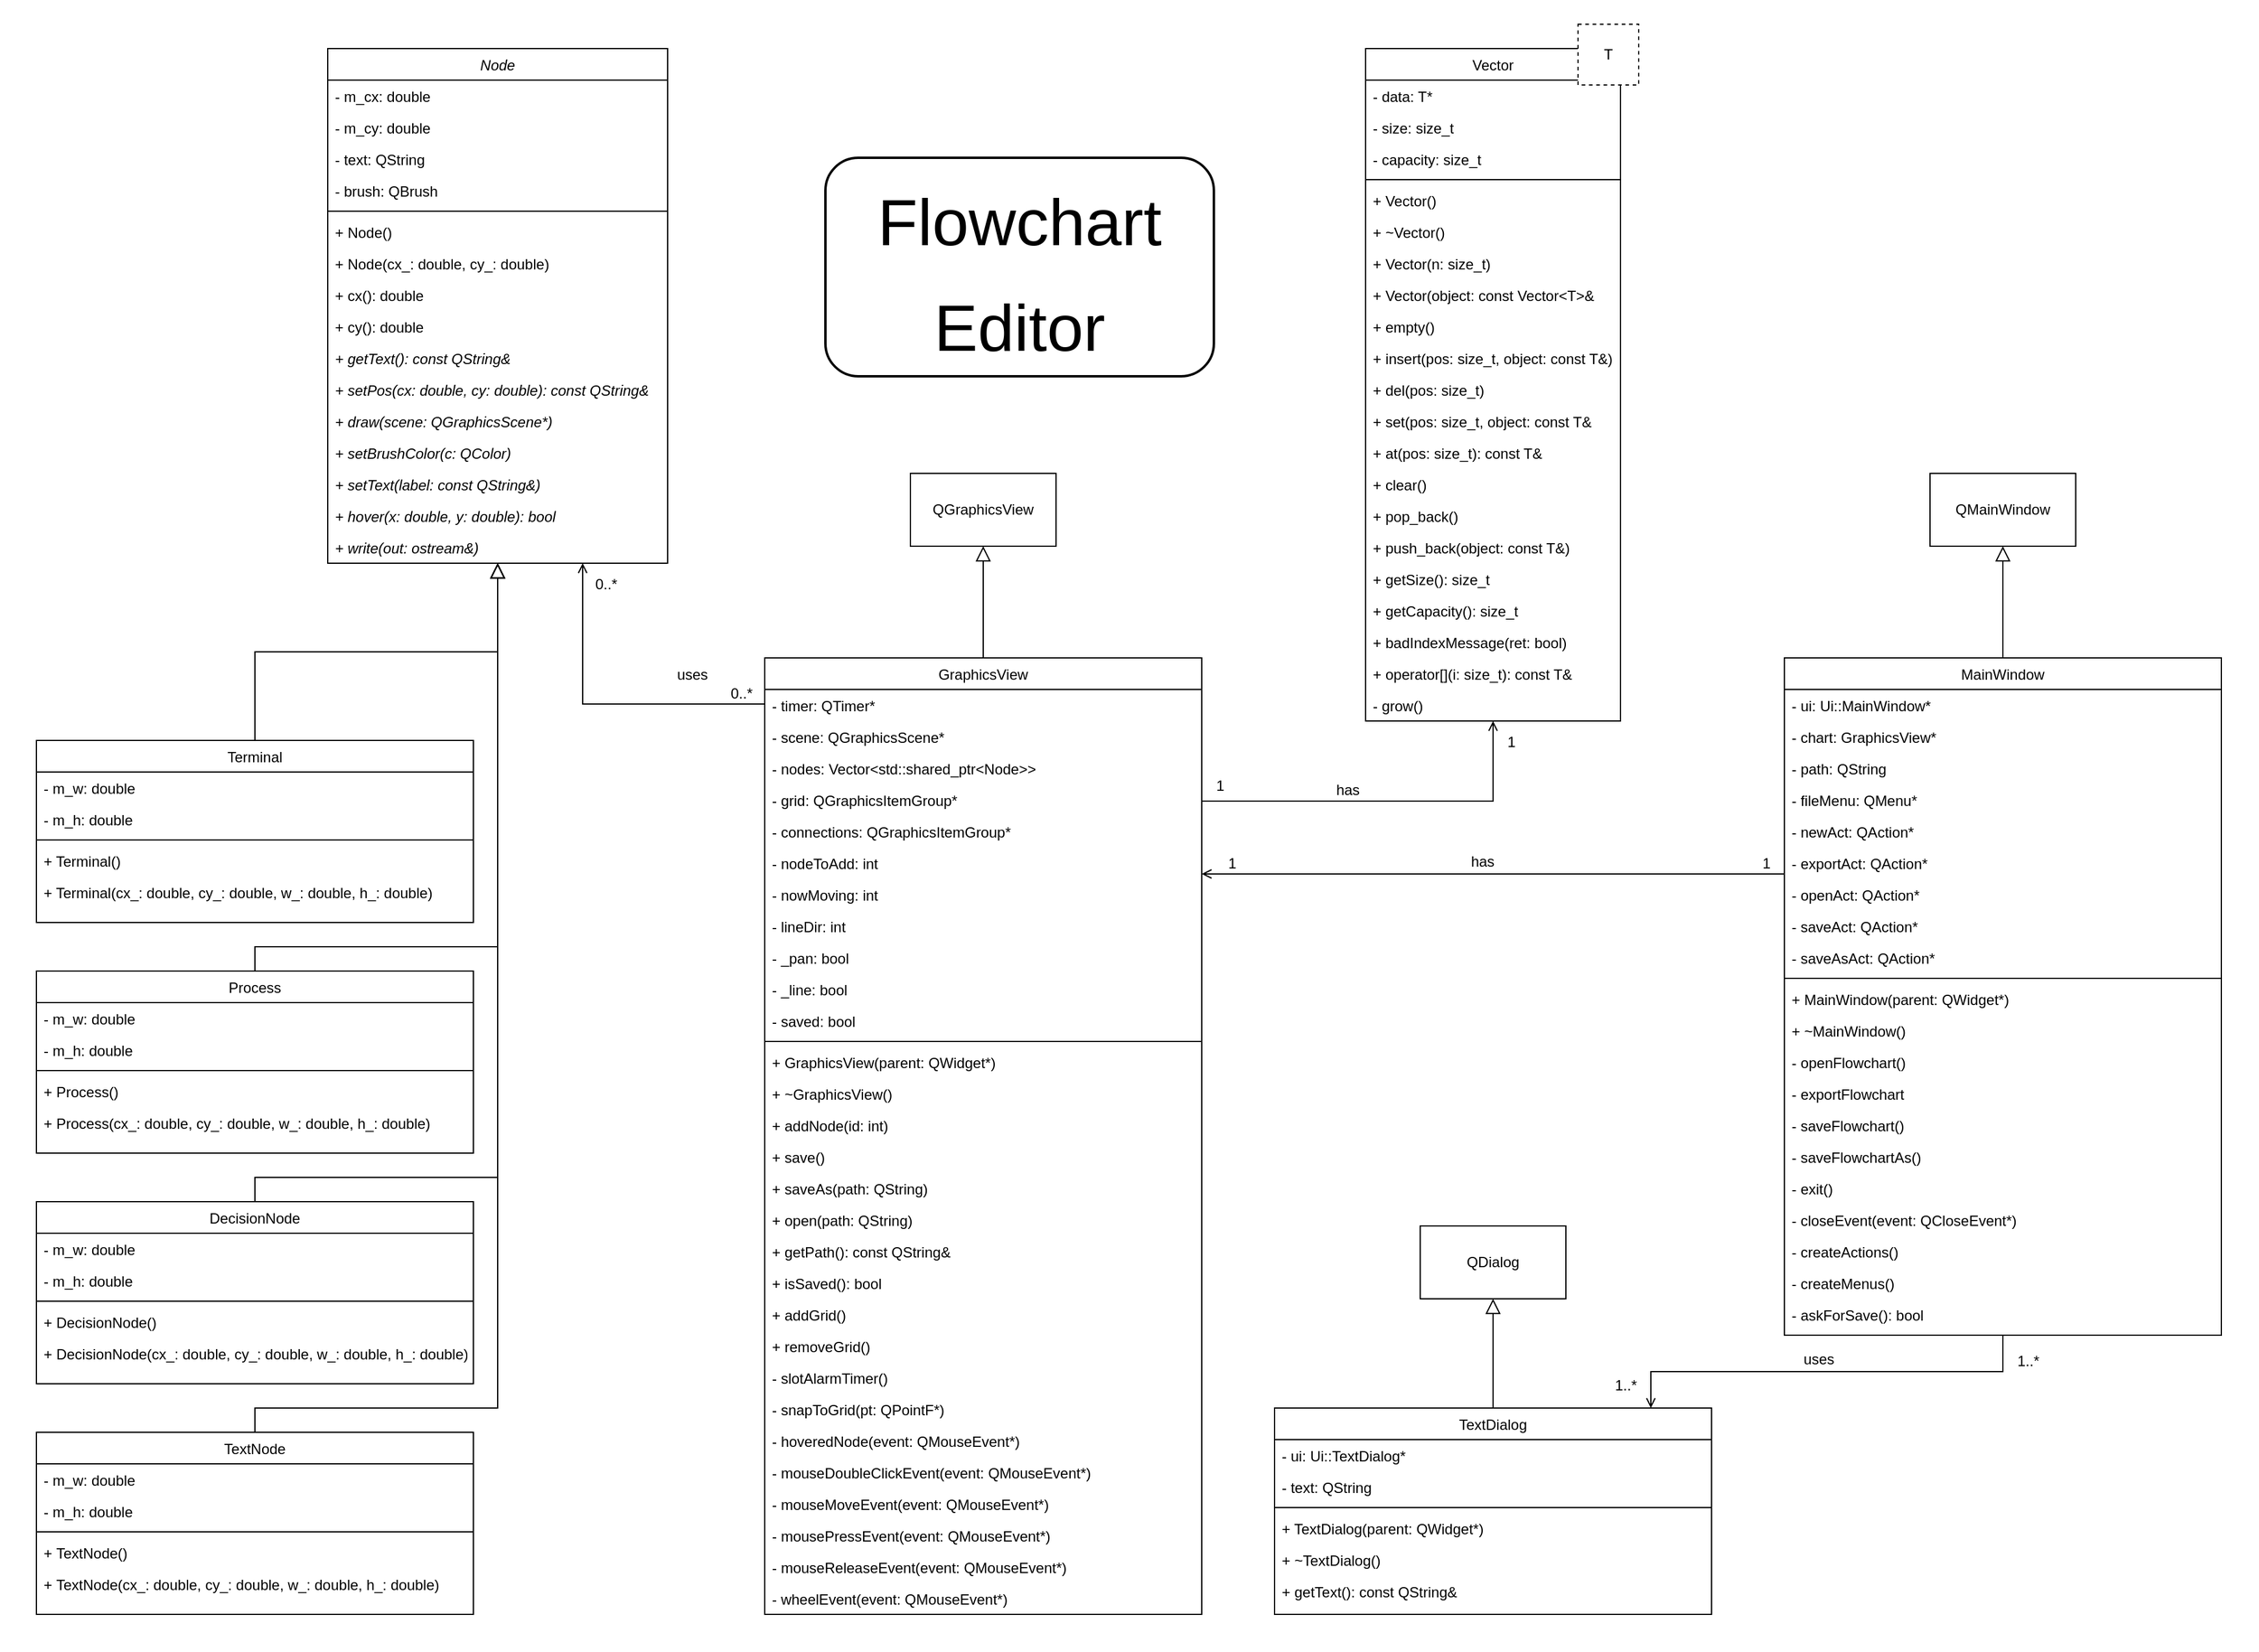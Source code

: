 <mxfile version="13.10.3" type="device"><diagram id="C5RBs43oDa-KdzZeNtuy" name="Page-1"><mxGraphModel dx="3460" dy="1827" grid="1" gridSize="10" guides="1" tooltips="1" connect="1" arrows="1" fold="1" page="1" pageScale="1" pageWidth="1900" pageHeight="1500" math="0" shadow="0"><root><mxCell id="WIyWlLk6GJQsqaUBKTNV-0"/><mxCell id="WIyWlLk6GJQsqaUBKTNV-1" parent="WIyWlLk6GJQsqaUBKTNV-0"/><mxCell id="5Ng2_8BDBRKsoCUJ7Jfn-244" value="" style="rounded=0;whiteSpace=wrap;html=1;strokeColor=none;" vertex="1" parent="WIyWlLk6GJQsqaUBKTNV-1"><mxGeometry x="10" y="30" width="1860" height="1360" as="geometry"/></mxCell><mxCell id="zkfFHV4jXpPFQw0GAbJ--0" value="Node" style="swimlane;fontStyle=2;align=center;verticalAlign=top;childLayout=stackLayout;horizontal=1;startSize=26;horizontalStack=0;resizeParent=1;resizeLast=0;collapsible=1;marginBottom=0;rounded=0;shadow=0;strokeWidth=1;" parent="WIyWlLk6GJQsqaUBKTNV-1" vertex="1"><mxGeometry x="280" y="70" width="280" height="424" as="geometry"><mxRectangle x="230" y="140" width="160" height="26" as="alternateBounds"/></mxGeometry></mxCell><mxCell id="zkfFHV4jXpPFQw0GAbJ--1" value="- m_cx: double" style="text;align=left;verticalAlign=top;spacingLeft=4;spacingRight=4;overflow=hidden;rotatable=0;points=[[0,0.5],[1,0.5]];portConstraint=eastwest;" parent="zkfFHV4jXpPFQw0GAbJ--0" vertex="1"><mxGeometry y="26" width="280" height="26" as="geometry"/></mxCell><mxCell id="zkfFHV4jXpPFQw0GAbJ--2" value="- m_cy: double" style="text;align=left;verticalAlign=top;spacingLeft=4;spacingRight=4;overflow=hidden;rotatable=0;points=[[0,0.5],[1,0.5]];portConstraint=eastwest;rounded=0;shadow=0;html=0;" parent="zkfFHV4jXpPFQw0GAbJ--0" vertex="1"><mxGeometry y="52" width="280" height="26" as="geometry"/></mxCell><mxCell id="zkfFHV4jXpPFQw0GAbJ--3" value="- text: QString" style="text;align=left;verticalAlign=top;spacingLeft=4;spacingRight=4;overflow=hidden;rotatable=0;points=[[0,0.5],[1,0.5]];portConstraint=eastwest;rounded=0;shadow=0;html=0;" parent="zkfFHV4jXpPFQw0GAbJ--0" vertex="1"><mxGeometry y="78" width="280" height="26" as="geometry"/></mxCell><mxCell id="5Ng2_8BDBRKsoCUJ7Jfn-0" value="- brush: QBrush" style="text;align=left;verticalAlign=top;spacingLeft=4;spacingRight=4;overflow=hidden;rotatable=0;points=[[0,0.5],[1,0.5]];portConstraint=eastwest;rounded=0;shadow=0;html=0;" vertex="1" parent="zkfFHV4jXpPFQw0GAbJ--0"><mxGeometry y="104" width="280" height="26" as="geometry"/></mxCell><mxCell id="zkfFHV4jXpPFQw0GAbJ--4" value="" style="line;html=1;strokeWidth=1;align=left;verticalAlign=middle;spacingTop=-1;spacingLeft=3;spacingRight=3;rotatable=0;labelPosition=right;points=[];portConstraint=eastwest;" parent="zkfFHV4jXpPFQw0GAbJ--0" vertex="1"><mxGeometry y="130" width="280" height="8" as="geometry"/></mxCell><mxCell id="zkfFHV4jXpPFQw0GAbJ--5" value="+ Node()" style="text;align=left;verticalAlign=top;spacingLeft=4;spacingRight=4;overflow=hidden;rotatable=0;points=[[0,0.5],[1,0.5]];portConstraint=eastwest;" parent="zkfFHV4jXpPFQw0GAbJ--0" vertex="1"><mxGeometry y="138" width="280" height="26" as="geometry"/></mxCell><mxCell id="5Ng2_8BDBRKsoCUJ7Jfn-1" value="+ Node(cx_: double, cy_: double)" style="text;align=left;verticalAlign=top;spacingLeft=4;spacingRight=4;overflow=hidden;rotatable=0;points=[[0,0.5],[1,0.5]];portConstraint=eastwest;" vertex="1" parent="zkfFHV4jXpPFQw0GAbJ--0"><mxGeometry y="164" width="280" height="26" as="geometry"/></mxCell><mxCell id="5Ng2_8BDBRKsoCUJ7Jfn-2" value="+ cx(): double" style="text;align=left;verticalAlign=top;spacingLeft=4;spacingRight=4;overflow=hidden;rotatable=0;points=[[0,0.5],[1,0.5]];portConstraint=eastwest;" vertex="1" parent="zkfFHV4jXpPFQw0GAbJ--0"><mxGeometry y="190" width="280" height="26" as="geometry"/></mxCell><mxCell id="5Ng2_8BDBRKsoCUJ7Jfn-3" value="+ cy(): double" style="text;align=left;verticalAlign=top;spacingLeft=4;spacingRight=4;overflow=hidden;rotatable=0;points=[[0,0.5],[1,0.5]];portConstraint=eastwest;" vertex="1" parent="zkfFHV4jXpPFQw0GAbJ--0"><mxGeometry y="216" width="280" height="26" as="geometry"/></mxCell><mxCell id="5Ng2_8BDBRKsoCUJ7Jfn-4" value="+ getText(): const QString&amp;" style="text;align=left;verticalAlign=top;spacingLeft=4;spacingRight=4;overflow=hidden;rotatable=0;points=[[0,0.5],[1,0.5]];portConstraint=eastwest;fontStyle=2" vertex="1" parent="zkfFHV4jXpPFQw0GAbJ--0"><mxGeometry y="242" width="280" height="26" as="geometry"/></mxCell><mxCell id="5Ng2_8BDBRKsoCUJ7Jfn-5" value="+ setPos(cx: double, cy: double): const QString&amp;" style="text;align=left;verticalAlign=top;spacingLeft=4;spacingRight=4;overflow=hidden;rotatable=0;points=[[0,0.5],[1,0.5]];portConstraint=eastwest;fontStyle=2" vertex="1" parent="zkfFHV4jXpPFQw0GAbJ--0"><mxGeometry y="268" width="280" height="26" as="geometry"/></mxCell><mxCell id="5Ng2_8BDBRKsoCUJ7Jfn-6" value="+ draw(scene: QGraphicsScene*)" style="text;align=left;verticalAlign=top;spacingLeft=4;spacingRight=4;overflow=hidden;rotatable=0;points=[[0,0.5],[1,0.5]];portConstraint=eastwest;fontStyle=2" vertex="1" parent="zkfFHV4jXpPFQw0GAbJ--0"><mxGeometry y="294" width="280" height="26" as="geometry"/></mxCell><mxCell id="5Ng2_8BDBRKsoCUJ7Jfn-7" value="+ setBrushColor(c: QColor)" style="text;align=left;verticalAlign=top;spacingLeft=4;spacingRight=4;overflow=hidden;rotatable=0;points=[[0,0.5],[1,0.5]];portConstraint=eastwest;fontStyle=2" vertex="1" parent="zkfFHV4jXpPFQw0GAbJ--0"><mxGeometry y="320" width="280" height="26" as="geometry"/></mxCell><mxCell id="5Ng2_8BDBRKsoCUJ7Jfn-8" value="+ setText(label: const QString&amp;)" style="text;align=left;verticalAlign=top;spacingLeft=4;spacingRight=4;overflow=hidden;rotatable=0;points=[[0,0.5],[1,0.5]];portConstraint=eastwest;fontStyle=2" vertex="1" parent="zkfFHV4jXpPFQw0GAbJ--0"><mxGeometry y="346" width="280" height="26" as="geometry"/></mxCell><mxCell id="5Ng2_8BDBRKsoCUJ7Jfn-9" value="+ hover(x: double, y: double): bool" style="text;align=left;verticalAlign=top;spacingLeft=4;spacingRight=4;overflow=hidden;rotatable=0;points=[[0,0.5],[1,0.5]];portConstraint=eastwest;fontStyle=2" vertex="1" parent="zkfFHV4jXpPFQw0GAbJ--0"><mxGeometry y="372" width="280" height="26" as="geometry"/></mxCell><mxCell id="5Ng2_8BDBRKsoCUJ7Jfn-10" value="+ write(out: ostream&amp;)" style="text;align=left;verticalAlign=top;spacingLeft=4;spacingRight=4;overflow=hidden;rotatable=0;points=[[0,0.5],[1,0.5]];portConstraint=eastwest;fontStyle=2" vertex="1" parent="zkfFHV4jXpPFQw0GAbJ--0"><mxGeometry y="398" width="280" height="26" as="geometry"/></mxCell><mxCell id="zkfFHV4jXpPFQw0GAbJ--12" value="" style="endArrow=block;endSize=10;endFill=0;shadow=0;strokeWidth=1;rounded=0;edgeStyle=elbowEdgeStyle;elbow=vertical;exitX=0.5;exitY=0;exitDx=0;exitDy=0;" parent="WIyWlLk6GJQsqaUBKTNV-1" source="5Ng2_8BDBRKsoCUJ7Jfn-11" target="zkfFHV4jXpPFQw0GAbJ--0" edge="1"><mxGeometry width="160" relative="1" as="geometry"><mxPoint x="150" y="570" as="sourcePoint"/><mxPoint x="420" y="550" as="targetPoint"/></mxGeometry></mxCell><mxCell id="5Ng2_8BDBRKsoCUJ7Jfn-11" value="Terminal" style="swimlane;fontStyle=0;align=center;verticalAlign=top;childLayout=stackLayout;horizontal=1;startSize=26;horizontalStack=0;resizeParent=1;resizeLast=0;collapsible=1;marginBottom=0;rounded=0;shadow=0;strokeWidth=1;" vertex="1" parent="WIyWlLk6GJQsqaUBKTNV-1"><mxGeometry x="40" y="640" width="360" height="150" as="geometry"><mxRectangle x="230" y="140" width="160" height="26" as="alternateBounds"/></mxGeometry></mxCell><mxCell id="5Ng2_8BDBRKsoCUJ7Jfn-12" value="- m_w: double" style="text;align=left;verticalAlign=top;spacingLeft=4;spacingRight=4;overflow=hidden;rotatable=0;points=[[0,0.5],[1,0.5]];portConstraint=eastwest;" vertex="1" parent="5Ng2_8BDBRKsoCUJ7Jfn-11"><mxGeometry y="26" width="360" height="26" as="geometry"/></mxCell><mxCell id="5Ng2_8BDBRKsoCUJ7Jfn-13" value="- m_h: double" style="text;align=left;verticalAlign=top;spacingLeft=4;spacingRight=4;overflow=hidden;rotatable=0;points=[[0,0.5],[1,0.5]];portConstraint=eastwest;rounded=0;shadow=0;html=0;" vertex="1" parent="5Ng2_8BDBRKsoCUJ7Jfn-11"><mxGeometry y="52" width="360" height="26" as="geometry"/></mxCell><mxCell id="5Ng2_8BDBRKsoCUJ7Jfn-16" value="" style="line;html=1;strokeWidth=1;align=left;verticalAlign=middle;spacingTop=-1;spacingLeft=3;spacingRight=3;rotatable=0;labelPosition=right;points=[];portConstraint=eastwest;" vertex="1" parent="5Ng2_8BDBRKsoCUJ7Jfn-11"><mxGeometry y="78" width="360" height="8" as="geometry"/></mxCell><mxCell id="5Ng2_8BDBRKsoCUJ7Jfn-17" value="+ Terminal()" style="text;align=left;verticalAlign=top;spacingLeft=4;spacingRight=4;overflow=hidden;rotatable=0;points=[[0,0.5],[1,0.5]];portConstraint=eastwest;" vertex="1" parent="5Ng2_8BDBRKsoCUJ7Jfn-11"><mxGeometry y="86" width="360" height="26" as="geometry"/></mxCell><mxCell id="5Ng2_8BDBRKsoCUJ7Jfn-18" value="+ Terminal(cx_: double, cy_: double, w_: double, h_: double)" style="text;align=left;verticalAlign=top;spacingLeft=4;spacingRight=4;overflow=hidden;rotatable=0;points=[[0,0.5],[1,0.5]];portConstraint=eastwest;" vertex="1" parent="5Ng2_8BDBRKsoCUJ7Jfn-11"><mxGeometry y="112" width="360" height="26" as="geometry"/></mxCell><mxCell id="5Ng2_8BDBRKsoCUJ7Jfn-28" value="Process" style="swimlane;fontStyle=0;align=center;verticalAlign=top;childLayout=stackLayout;horizontal=1;startSize=26;horizontalStack=0;resizeParent=1;resizeLast=0;collapsible=1;marginBottom=0;rounded=0;shadow=0;strokeWidth=1;" vertex="1" parent="WIyWlLk6GJQsqaUBKTNV-1"><mxGeometry x="40" y="830" width="360" height="150" as="geometry"><mxRectangle x="230" y="140" width="160" height="26" as="alternateBounds"/></mxGeometry></mxCell><mxCell id="5Ng2_8BDBRKsoCUJ7Jfn-29" value="- m_w: double" style="text;align=left;verticalAlign=top;spacingLeft=4;spacingRight=4;overflow=hidden;rotatable=0;points=[[0,0.5],[1,0.5]];portConstraint=eastwest;" vertex="1" parent="5Ng2_8BDBRKsoCUJ7Jfn-28"><mxGeometry y="26" width="360" height="26" as="geometry"/></mxCell><mxCell id="5Ng2_8BDBRKsoCUJ7Jfn-30" value="- m_h: double" style="text;align=left;verticalAlign=top;spacingLeft=4;spacingRight=4;overflow=hidden;rotatable=0;points=[[0,0.5],[1,0.5]];portConstraint=eastwest;rounded=0;shadow=0;html=0;" vertex="1" parent="5Ng2_8BDBRKsoCUJ7Jfn-28"><mxGeometry y="52" width="360" height="26" as="geometry"/></mxCell><mxCell id="5Ng2_8BDBRKsoCUJ7Jfn-31" value="" style="line;html=1;strokeWidth=1;align=left;verticalAlign=middle;spacingTop=-1;spacingLeft=3;spacingRight=3;rotatable=0;labelPosition=right;points=[];portConstraint=eastwest;" vertex="1" parent="5Ng2_8BDBRKsoCUJ7Jfn-28"><mxGeometry y="78" width="360" height="8" as="geometry"/></mxCell><mxCell id="5Ng2_8BDBRKsoCUJ7Jfn-32" value="+ Process()" style="text;align=left;verticalAlign=top;spacingLeft=4;spacingRight=4;overflow=hidden;rotatable=0;points=[[0,0.5],[1,0.5]];portConstraint=eastwest;" vertex="1" parent="5Ng2_8BDBRKsoCUJ7Jfn-28"><mxGeometry y="86" width="360" height="26" as="geometry"/></mxCell><mxCell id="5Ng2_8BDBRKsoCUJ7Jfn-33" value="+ Process(cx_: double, cy_: double, w_: double, h_: double)" style="text;align=left;verticalAlign=top;spacingLeft=4;spacingRight=4;overflow=hidden;rotatable=0;points=[[0,0.5],[1,0.5]];portConstraint=eastwest;" vertex="1" parent="5Ng2_8BDBRKsoCUJ7Jfn-28"><mxGeometry y="112" width="360" height="26" as="geometry"/></mxCell><mxCell id="5Ng2_8BDBRKsoCUJ7Jfn-35" value="DecisionNode" style="swimlane;fontStyle=0;align=center;verticalAlign=top;childLayout=stackLayout;horizontal=1;startSize=26;horizontalStack=0;resizeParent=1;resizeLast=0;collapsible=1;marginBottom=0;rounded=0;shadow=0;strokeWidth=1;" vertex="1" parent="WIyWlLk6GJQsqaUBKTNV-1"><mxGeometry x="40" y="1020" width="360" height="150" as="geometry"><mxRectangle x="230" y="140" width="160" height="26" as="alternateBounds"/></mxGeometry></mxCell><mxCell id="5Ng2_8BDBRKsoCUJ7Jfn-36" value="- m_w: double" style="text;align=left;verticalAlign=top;spacingLeft=4;spacingRight=4;overflow=hidden;rotatable=0;points=[[0,0.5],[1,0.5]];portConstraint=eastwest;" vertex="1" parent="5Ng2_8BDBRKsoCUJ7Jfn-35"><mxGeometry y="26" width="360" height="26" as="geometry"/></mxCell><mxCell id="5Ng2_8BDBRKsoCUJ7Jfn-37" value="- m_h: double" style="text;align=left;verticalAlign=top;spacingLeft=4;spacingRight=4;overflow=hidden;rotatable=0;points=[[0,0.5],[1,0.5]];portConstraint=eastwest;rounded=0;shadow=0;html=0;" vertex="1" parent="5Ng2_8BDBRKsoCUJ7Jfn-35"><mxGeometry y="52" width="360" height="26" as="geometry"/></mxCell><mxCell id="5Ng2_8BDBRKsoCUJ7Jfn-38" value="" style="line;html=1;strokeWidth=1;align=left;verticalAlign=middle;spacingTop=-1;spacingLeft=3;spacingRight=3;rotatable=0;labelPosition=right;points=[];portConstraint=eastwest;" vertex="1" parent="5Ng2_8BDBRKsoCUJ7Jfn-35"><mxGeometry y="78" width="360" height="8" as="geometry"/></mxCell><mxCell id="5Ng2_8BDBRKsoCUJ7Jfn-39" value="+ DecisionNode()" style="text;align=left;verticalAlign=top;spacingLeft=4;spacingRight=4;overflow=hidden;rotatable=0;points=[[0,0.5],[1,0.5]];portConstraint=eastwest;" vertex="1" parent="5Ng2_8BDBRKsoCUJ7Jfn-35"><mxGeometry y="86" width="360" height="26" as="geometry"/></mxCell><mxCell id="5Ng2_8BDBRKsoCUJ7Jfn-40" value="+ DecisionNode(cx_: double, cy_: double, w_: double, h_: double)" style="text;align=left;verticalAlign=top;spacingLeft=4;spacingRight=4;overflow=hidden;rotatable=0;points=[[0,0.5],[1,0.5]];portConstraint=eastwest;" vertex="1" parent="5Ng2_8BDBRKsoCUJ7Jfn-35"><mxGeometry y="112" width="360" height="26" as="geometry"/></mxCell><mxCell id="5Ng2_8BDBRKsoCUJ7Jfn-41" value="TextNode" style="swimlane;fontStyle=0;align=center;verticalAlign=top;childLayout=stackLayout;horizontal=1;startSize=26;horizontalStack=0;resizeParent=1;resizeLast=0;collapsible=1;marginBottom=0;rounded=0;shadow=0;strokeWidth=1;" vertex="1" parent="WIyWlLk6GJQsqaUBKTNV-1"><mxGeometry x="40" y="1210" width="360" height="150" as="geometry"><mxRectangle x="230" y="140" width="160" height="26" as="alternateBounds"/></mxGeometry></mxCell><mxCell id="5Ng2_8BDBRKsoCUJ7Jfn-42" value="- m_w: double" style="text;align=left;verticalAlign=top;spacingLeft=4;spacingRight=4;overflow=hidden;rotatable=0;points=[[0,0.5],[1,0.5]];portConstraint=eastwest;" vertex="1" parent="5Ng2_8BDBRKsoCUJ7Jfn-41"><mxGeometry y="26" width="360" height="26" as="geometry"/></mxCell><mxCell id="5Ng2_8BDBRKsoCUJ7Jfn-43" value="- m_h: double" style="text;align=left;verticalAlign=top;spacingLeft=4;spacingRight=4;overflow=hidden;rotatable=0;points=[[0,0.5],[1,0.5]];portConstraint=eastwest;rounded=0;shadow=0;html=0;" vertex="1" parent="5Ng2_8BDBRKsoCUJ7Jfn-41"><mxGeometry y="52" width="360" height="26" as="geometry"/></mxCell><mxCell id="5Ng2_8BDBRKsoCUJ7Jfn-44" value="" style="line;html=1;strokeWidth=1;align=left;verticalAlign=middle;spacingTop=-1;spacingLeft=3;spacingRight=3;rotatable=0;labelPosition=right;points=[];portConstraint=eastwest;" vertex="1" parent="5Ng2_8BDBRKsoCUJ7Jfn-41"><mxGeometry y="78" width="360" height="8" as="geometry"/></mxCell><mxCell id="5Ng2_8BDBRKsoCUJ7Jfn-45" value="+ TextNode()" style="text;align=left;verticalAlign=top;spacingLeft=4;spacingRight=4;overflow=hidden;rotatable=0;points=[[0,0.5],[1,0.5]];portConstraint=eastwest;" vertex="1" parent="5Ng2_8BDBRKsoCUJ7Jfn-41"><mxGeometry y="86" width="360" height="26" as="geometry"/></mxCell><mxCell id="5Ng2_8BDBRKsoCUJ7Jfn-46" value="+ TextNode(cx_: double, cy_: double, w_: double, h_: double)" style="text;align=left;verticalAlign=top;spacingLeft=4;spacingRight=4;overflow=hidden;rotatable=0;points=[[0,0.5],[1,0.5]];portConstraint=eastwest;" vertex="1" parent="5Ng2_8BDBRKsoCUJ7Jfn-41"><mxGeometry y="112" width="360" height="26" as="geometry"/></mxCell><mxCell id="5Ng2_8BDBRKsoCUJ7Jfn-48" value="" style="endArrow=block;endSize=10;endFill=0;shadow=0;strokeWidth=1;rounded=0;edgeStyle=elbowEdgeStyle;elbow=vertical;exitX=0.5;exitY=0;exitDx=0;exitDy=0;" edge="1" parent="WIyWlLk6GJQsqaUBKTNV-1" source="5Ng2_8BDBRKsoCUJ7Jfn-41" target="zkfFHV4jXpPFQw0GAbJ--0"><mxGeometry width="160" relative="1" as="geometry"><mxPoint x="1135" y="516" as="sourcePoint"/><mxPoint x="500" y="540" as="targetPoint"/><Array as="points"><mxPoint x="420" y="1190"/><mxPoint x="420" y="1000"/></Array></mxGeometry></mxCell><mxCell id="5Ng2_8BDBRKsoCUJ7Jfn-49" value="" style="endArrow=block;endSize=10;endFill=0;shadow=0;strokeWidth=1;rounded=0;edgeStyle=elbowEdgeStyle;elbow=vertical;exitX=0.5;exitY=0;exitDx=0;exitDy=0;" edge="1" parent="WIyWlLk6GJQsqaUBKTNV-1" source="5Ng2_8BDBRKsoCUJ7Jfn-35" target="zkfFHV4jXpPFQw0GAbJ--0"><mxGeometry width="160" relative="1" as="geometry"><mxPoint x="945" y="576" as="sourcePoint"/><mxPoint x="650" y="494" as="targetPoint"/><Array as="points"><mxPoint x="420" y="1000"/><mxPoint x="680" y="1050"/><mxPoint x="420" y="1190"/><mxPoint x="420" y="1000"/><mxPoint x="310" y="1000"/></Array></mxGeometry></mxCell><mxCell id="5Ng2_8BDBRKsoCUJ7Jfn-50" value="Vector" style="swimlane;fontStyle=0;align=center;verticalAlign=top;childLayout=stackLayout;horizontal=1;startSize=26;horizontalStack=0;resizeParent=1;resizeLast=0;collapsible=1;marginBottom=0;rounded=0;shadow=0;strokeWidth=1;" vertex="1" parent="WIyWlLk6GJQsqaUBKTNV-1"><mxGeometry x="1135" y="70" width="210" height="554" as="geometry"><mxRectangle x="550" y="140" width="160" height="26" as="alternateBounds"/></mxGeometry></mxCell><mxCell id="5Ng2_8BDBRKsoCUJ7Jfn-57" value="- data: T*" style="text;align=left;verticalAlign=top;spacingLeft=4;spacingRight=4;overflow=hidden;rotatable=0;points=[[0,0.5],[1,0.5]];portConstraint=eastwest;" vertex="1" parent="5Ng2_8BDBRKsoCUJ7Jfn-50"><mxGeometry y="26" width="210" height="26" as="geometry"/></mxCell><mxCell id="5Ng2_8BDBRKsoCUJ7Jfn-81" value="- size: size_t" style="text;align=left;verticalAlign=top;spacingLeft=4;spacingRight=4;overflow=hidden;rotatable=0;points=[[0,0.5],[1,0.5]];portConstraint=eastwest;" vertex="1" parent="5Ng2_8BDBRKsoCUJ7Jfn-50"><mxGeometry y="52" width="210" height="26" as="geometry"/></mxCell><mxCell id="5Ng2_8BDBRKsoCUJ7Jfn-82" value="- capacity: size_t" style="text;align=left;verticalAlign=top;spacingLeft=4;spacingRight=4;overflow=hidden;rotatable=0;points=[[0,0.5],[1,0.5]];portConstraint=eastwest;" vertex="1" parent="5Ng2_8BDBRKsoCUJ7Jfn-50"><mxGeometry y="78" width="210" height="26" as="geometry"/></mxCell><mxCell id="5Ng2_8BDBRKsoCUJ7Jfn-56" value="" style="line;html=1;strokeWidth=1;align=left;verticalAlign=middle;spacingTop=-1;spacingLeft=3;spacingRight=3;rotatable=0;labelPosition=right;points=[];portConstraint=eastwest;" vertex="1" parent="5Ng2_8BDBRKsoCUJ7Jfn-50"><mxGeometry y="104" width="210" height="8" as="geometry"/></mxCell><mxCell id="5Ng2_8BDBRKsoCUJ7Jfn-68" value="+ Vector()" style="text;align=left;verticalAlign=top;spacingLeft=4;spacingRight=4;overflow=hidden;rotatable=0;points=[[0,0.5],[1,0.5]];portConstraint=eastwest;" vertex="1" parent="5Ng2_8BDBRKsoCUJ7Jfn-50"><mxGeometry y="112" width="210" height="26" as="geometry"/></mxCell><mxCell id="5Ng2_8BDBRKsoCUJ7Jfn-71" value="+ ~Vector()" style="text;align=left;verticalAlign=top;spacingLeft=4;spacingRight=4;overflow=hidden;rotatable=0;points=[[0,0.5],[1,0.5]];portConstraint=eastwest;rounded=0;shadow=0;html=0;" vertex="1" parent="5Ng2_8BDBRKsoCUJ7Jfn-50"><mxGeometry y="138" width="210" height="26" as="geometry"/></mxCell><mxCell id="5Ng2_8BDBRKsoCUJ7Jfn-69" value="+ Vector(n: size_t)" style="text;align=left;verticalAlign=top;spacingLeft=4;spacingRight=4;overflow=hidden;rotatable=0;points=[[0,0.5],[1,0.5]];portConstraint=eastwest;rounded=0;shadow=0;html=0;" vertex="1" parent="5Ng2_8BDBRKsoCUJ7Jfn-50"><mxGeometry y="164" width="210" height="26" as="geometry"/></mxCell><mxCell id="5Ng2_8BDBRKsoCUJ7Jfn-70" value="+ Vector(object: const Vector&lt;T&gt;&amp;" style="text;align=left;verticalAlign=top;spacingLeft=4;spacingRight=4;overflow=hidden;rotatable=0;points=[[0,0.5],[1,0.5]];portConstraint=eastwest;rounded=0;shadow=0;html=0;" vertex="1" parent="5Ng2_8BDBRKsoCUJ7Jfn-50"><mxGeometry y="190" width="210" height="26" as="geometry"/></mxCell><mxCell id="5Ng2_8BDBRKsoCUJ7Jfn-79" value="+ empty()" style="text;align=left;verticalAlign=top;spacingLeft=4;spacingRight=4;overflow=hidden;rotatable=0;points=[[0,0.5],[1,0.5]];portConstraint=eastwest;rounded=0;shadow=0;html=0;" vertex="1" parent="5Ng2_8BDBRKsoCUJ7Jfn-50"><mxGeometry y="216" width="210" height="26" as="geometry"/></mxCell><mxCell id="5Ng2_8BDBRKsoCUJ7Jfn-78" value="+ insert(pos: size_t, object: const T&amp;)" style="text;align=left;verticalAlign=top;spacingLeft=4;spacingRight=4;overflow=hidden;rotatable=0;points=[[0,0.5],[1,0.5]];portConstraint=eastwest;rounded=0;shadow=0;html=0;" vertex="1" parent="5Ng2_8BDBRKsoCUJ7Jfn-50"><mxGeometry y="242" width="210" height="26" as="geometry"/></mxCell><mxCell id="5Ng2_8BDBRKsoCUJ7Jfn-77" value="+ del(pos: size_t)" style="text;align=left;verticalAlign=top;spacingLeft=4;spacingRight=4;overflow=hidden;rotatable=0;points=[[0,0.5],[1,0.5]];portConstraint=eastwest;rounded=0;shadow=0;html=0;" vertex="1" parent="5Ng2_8BDBRKsoCUJ7Jfn-50"><mxGeometry y="268" width="210" height="26" as="geometry"/></mxCell><mxCell id="5Ng2_8BDBRKsoCUJ7Jfn-76" value="+ set(pos: size_t, object: const T&amp;" style="text;align=left;verticalAlign=top;spacingLeft=4;spacingRight=4;overflow=hidden;rotatable=0;points=[[0,0.5],[1,0.5]];portConstraint=eastwest;rounded=0;shadow=0;html=0;" vertex="1" parent="5Ng2_8BDBRKsoCUJ7Jfn-50"><mxGeometry y="294" width="210" height="26" as="geometry"/></mxCell><mxCell id="5Ng2_8BDBRKsoCUJ7Jfn-75" value="+ at(pos: size_t): const T&amp;" style="text;align=left;verticalAlign=top;spacingLeft=4;spacingRight=4;overflow=hidden;rotatable=0;points=[[0,0.5],[1,0.5]];portConstraint=eastwest;rounded=0;shadow=0;html=0;" vertex="1" parent="5Ng2_8BDBRKsoCUJ7Jfn-50"><mxGeometry y="320" width="210" height="26" as="geometry"/></mxCell><mxCell id="5Ng2_8BDBRKsoCUJ7Jfn-74" value="+ clear()" style="text;align=left;verticalAlign=top;spacingLeft=4;spacingRight=4;overflow=hidden;rotatable=0;points=[[0,0.5],[1,0.5]];portConstraint=eastwest;rounded=0;shadow=0;html=0;" vertex="1" parent="5Ng2_8BDBRKsoCUJ7Jfn-50"><mxGeometry y="346" width="210" height="26" as="geometry"/></mxCell><mxCell id="5Ng2_8BDBRKsoCUJ7Jfn-73" value="+ pop_back()" style="text;align=left;verticalAlign=top;spacingLeft=4;spacingRight=4;overflow=hidden;rotatable=0;points=[[0,0.5],[1,0.5]];portConstraint=eastwest;rounded=0;shadow=0;html=0;" vertex="1" parent="5Ng2_8BDBRKsoCUJ7Jfn-50"><mxGeometry y="372" width="210" height="26" as="geometry"/></mxCell><mxCell id="5Ng2_8BDBRKsoCUJ7Jfn-72" value="+ push_back(object: const T&amp;)" style="text;align=left;verticalAlign=top;spacingLeft=4;spacingRight=4;overflow=hidden;rotatable=0;points=[[0,0.5],[1,0.5]];portConstraint=eastwest;rounded=0;shadow=0;html=0;" vertex="1" parent="5Ng2_8BDBRKsoCUJ7Jfn-50"><mxGeometry y="398" width="210" height="26" as="geometry"/></mxCell><mxCell id="5Ng2_8BDBRKsoCUJ7Jfn-80" value="+ getSize(): size_t" style="text;align=left;verticalAlign=top;spacingLeft=4;spacingRight=4;overflow=hidden;rotatable=0;points=[[0,0.5],[1,0.5]];portConstraint=eastwest;rounded=0;shadow=0;html=0;" vertex="1" parent="5Ng2_8BDBRKsoCUJ7Jfn-50"><mxGeometry y="424" width="210" height="26" as="geometry"/></mxCell><mxCell id="5Ng2_8BDBRKsoCUJ7Jfn-83" value="+ getCapacity(): size_t" style="text;align=left;verticalAlign=top;spacingLeft=4;spacingRight=4;overflow=hidden;rotatable=0;points=[[0,0.5],[1,0.5]];portConstraint=eastwest;rounded=0;shadow=0;html=0;" vertex="1" parent="5Ng2_8BDBRKsoCUJ7Jfn-50"><mxGeometry y="450" width="210" height="26" as="geometry"/></mxCell><mxCell id="5Ng2_8BDBRKsoCUJ7Jfn-84" value="+ badIndexMessage(ret: bool)" style="text;align=left;verticalAlign=top;spacingLeft=4;spacingRight=4;overflow=hidden;rotatable=0;points=[[0,0.5],[1,0.5]];portConstraint=eastwest;rounded=0;shadow=0;html=0;" vertex="1" parent="5Ng2_8BDBRKsoCUJ7Jfn-50"><mxGeometry y="476" width="210" height="26" as="geometry"/></mxCell><mxCell id="5Ng2_8BDBRKsoCUJ7Jfn-85" value="+ operator[](i: size_t): const T&amp;" style="text;align=left;verticalAlign=top;spacingLeft=4;spacingRight=4;overflow=hidden;rotatable=0;points=[[0,0.5],[1,0.5]];portConstraint=eastwest;rounded=0;shadow=0;html=0;" vertex="1" parent="5Ng2_8BDBRKsoCUJ7Jfn-50"><mxGeometry y="502" width="210" height="26" as="geometry"/></mxCell><mxCell id="5Ng2_8BDBRKsoCUJ7Jfn-107" value="- grow()" style="text;align=left;verticalAlign=top;spacingLeft=4;spacingRight=4;overflow=hidden;rotatable=0;points=[[0,0.5],[1,0.5]];portConstraint=eastwest;rounded=0;shadow=0;html=0;" vertex="1" parent="5Ng2_8BDBRKsoCUJ7Jfn-50"><mxGeometry y="528" width="210" height="26" as="geometry"/></mxCell><mxCell id="5Ng2_8BDBRKsoCUJ7Jfn-59" value="T" style="rounded=0;whiteSpace=wrap;html=1;dashed=1;" vertex="1" parent="WIyWlLk6GJQsqaUBKTNV-1"><mxGeometry x="1310" y="50" width="50" height="50" as="geometry"/></mxCell><mxCell id="5Ng2_8BDBRKsoCUJ7Jfn-111" value="" style="endArrow=block;endSize=10;endFill=0;shadow=0;strokeWidth=1;rounded=0;edgeStyle=elbowEdgeStyle;elbow=vertical;exitX=0.5;exitY=0;exitDx=0;exitDy=0;" edge="1" parent="WIyWlLk6GJQsqaUBKTNV-1" source="5Ng2_8BDBRKsoCUJ7Jfn-28" target="zkfFHV4jXpPFQw0GAbJ--0"><mxGeometry width="160" relative="1" as="geometry"><mxPoint x="450" y="866" as="sourcePoint"/><mxPoint x="620" y="400" as="targetPoint"/><Array as="points"><mxPoint x="420" y="810"/><mxPoint x="300" y="810"/><mxPoint x="290" y="810"/><mxPoint x="310" y="800"/></Array></mxGeometry></mxCell><mxCell id="5Ng2_8BDBRKsoCUJ7Jfn-112" value="GraphicsView" style="swimlane;fontStyle=0;align=center;verticalAlign=top;childLayout=stackLayout;horizontal=1;startSize=26;horizontalStack=0;resizeParent=1;resizeLast=0;collapsible=1;marginBottom=0;rounded=0;shadow=0;strokeWidth=1;" vertex="1" parent="WIyWlLk6GJQsqaUBKTNV-1"><mxGeometry x="640" y="572" width="360" height="788" as="geometry"><mxRectangle x="230" y="140" width="160" height="26" as="alternateBounds"/></mxGeometry></mxCell><mxCell id="5Ng2_8BDBRKsoCUJ7Jfn-113" value="- timer: QTimer*" style="text;align=left;verticalAlign=top;spacingLeft=4;spacingRight=4;overflow=hidden;rotatable=0;points=[[0,0.5],[1,0.5]];portConstraint=eastwest;" vertex="1" parent="5Ng2_8BDBRKsoCUJ7Jfn-112"><mxGeometry y="26" width="360" height="26" as="geometry"/></mxCell><mxCell id="5Ng2_8BDBRKsoCUJ7Jfn-114" value="- scene: QGraphicsScene*" style="text;align=left;verticalAlign=top;spacingLeft=4;spacingRight=4;overflow=hidden;rotatable=0;points=[[0,0.5],[1,0.5]];portConstraint=eastwest;rounded=0;shadow=0;html=0;" vertex="1" parent="5Ng2_8BDBRKsoCUJ7Jfn-112"><mxGeometry y="52" width="360" height="26" as="geometry"/></mxCell><mxCell id="5Ng2_8BDBRKsoCUJ7Jfn-134" value="- nodes: Vector&lt;std::shared_ptr&lt;Node&gt;&gt;" style="text;align=left;verticalAlign=top;spacingLeft=4;spacingRight=4;overflow=hidden;rotatable=0;points=[[0,0.5],[1,0.5]];portConstraint=eastwest;rounded=0;shadow=0;html=0;" vertex="1" parent="5Ng2_8BDBRKsoCUJ7Jfn-112"><mxGeometry y="78" width="360" height="26" as="geometry"/></mxCell><mxCell id="5Ng2_8BDBRKsoCUJ7Jfn-135" value="- grid: QGraphicsItemGroup*" style="text;align=left;verticalAlign=top;spacingLeft=4;spacingRight=4;overflow=hidden;rotatable=0;points=[[0,0.5],[1,0.5]];portConstraint=eastwest;rounded=0;shadow=0;html=0;" vertex="1" parent="5Ng2_8BDBRKsoCUJ7Jfn-112"><mxGeometry y="104" width="360" height="26" as="geometry"/></mxCell><mxCell id="5Ng2_8BDBRKsoCUJ7Jfn-136" value="- connections: QGraphicsItemGroup*" style="text;align=left;verticalAlign=top;spacingLeft=4;spacingRight=4;overflow=hidden;rotatable=0;points=[[0,0.5],[1,0.5]];portConstraint=eastwest;rounded=0;shadow=0;html=0;" vertex="1" parent="5Ng2_8BDBRKsoCUJ7Jfn-112"><mxGeometry y="130" width="360" height="26" as="geometry"/></mxCell><mxCell id="5Ng2_8BDBRKsoCUJ7Jfn-137" value="- nodeToAdd: int" style="text;align=left;verticalAlign=top;spacingLeft=4;spacingRight=4;overflow=hidden;rotatable=0;points=[[0,0.5],[1,0.5]];portConstraint=eastwest;rounded=0;shadow=0;html=0;" vertex="1" parent="5Ng2_8BDBRKsoCUJ7Jfn-112"><mxGeometry y="156" width="360" height="26" as="geometry"/></mxCell><mxCell id="5Ng2_8BDBRKsoCUJ7Jfn-138" value="- nowMoving: int" style="text;align=left;verticalAlign=top;spacingLeft=4;spacingRight=4;overflow=hidden;rotatable=0;points=[[0,0.5],[1,0.5]];portConstraint=eastwest;rounded=0;shadow=0;html=0;" vertex="1" parent="5Ng2_8BDBRKsoCUJ7Jfn-112"><mxGeometry y="182" width="360" height="26" as="geometry"/></mxCell><mxCell id="5Ng2_8BDBRKsoCUJ7Jfn-139" value="- lineDir: int" style="text;align=left;verticalAlign=top;spacingLeft=4;spacingRight=4;overflow=hidden;rotatable=0;points=[[0,0.5],[1,0.5]];portConstraint=eastwest;rounded=0;shadow=0;html=0;" vertex="1" parent="5Ng2_8BDBRKsoCUJ7Jfn-112"><mxGeometry y="208" width="360" height="26" as="geometry"/></mxCell><mxCell id="5Ng2_8BDBRKsoCUJ7Jfn-140" value="- _pan: bool" style="text;align=left;verticalAlign=top;spacingLeft=4;spacingRight=4;overflow=hidden;rotatable=0;points=[[0,0.5],[1,0.5]];portConstraint=eastwest;rounded=0;shadow=0;html=0;" vertex="1" parent="5Ng2_8BDBRKsoCUJ7Jfn-112"><mxGeometry y="234" width="360" height="26" as="geometry"/></mxCell><mxCell id="5Ng2_8BDBRKsoCUJ7Jfn-141" value="- _line: bool" style="text;align=left;verticalAlign=top;spacingLeft=4;spacingRight=4;overflow=hidden;rotatable=0;points=[[0,0.5],[1,0.5]];portConstraint=eastwest;rounded=0;shadow=0;html=0;" vertex="1" parent="5Ng2_8BDBRKsoCUJ7Jfn-112"><mxGeometry y="260" width="360" height="26" as="geometry"/></mxCell><mxCell id="5Ng2_8BDBRKsoCUJ7Jfn-155" value="- saved: bool" style="text;align=left;verticalAlign=top;spacingLeft=4;spacingRight=4;overflow=hidden;rotatable=0;points=[[0,0.5],[1,0.5]];portConstraint=eastwest;rounded=0;shadow=0;html=0;" vertex="1" parent="5Ng2_8BDBRKsoCUJ7Jfn-112"><mxGeometry y="286" width="360" height="26" as="geometry"/></mxCell><mxCell id="5Ng2_8BDBRKsoCUJ7Jfn-115" value="" style="line;html=1;strokeWidth=1;align=left;verticalAlign=middle;spacingTop=-1;spacingLeft=3;spacingRight=3;rotatable=0;labelPosition=right;points=[];portConstraint=eastwest;" vertex="1" parent="5Ng2_8BDBRKsoCUJ7Jfn-112"><mxGeometry y="312" width="360" height="8" as="geometry"/></mxCell><mxCell id="5Ng2_8BDBRKsoCUJ7Jfn-116" value="+ GraphicsView(parent: QWidget*)" style="text;align=left;verticalAlign=top;spacingLeft=4;spacingRight=4;overflow=hidden;rotatable=0;points=[[0,0.5],[1,0.5]];portConstraint=eastwest;" vertex="1" parent="5Ng2_8BDBRKsoCUJ7Jfn-112"><mxGeometry y="320" width="360" height="26" as="geometry"/></mxCell><mxCell id="5Ng2_8BDBRKsoCUJ7Jfn-117" value="+ ~GraphicsView()" style="text;align=left;verticalAlign=top;spacingLeft=4;spacingRight=4;overflow=hidden;rotatable=0;points=[[0,0.5],[1,0.5]];portConstraint=eastwest;" vertex="1" parent="5Ng2_8BDBRKsoCUJ7Jfn-112"><mxGeometry y="346" width="360" height="26" as="geometry"/></mxCell><mxCell id="5Ng2_8BDBRKsoCUJ7Jfn-156" value="+ addNode(id: int)" style="text;align=left;verticalAlign=top;spacingLeft=4;spacingRight=4;overflow=hidden;rotatable=0;points=[[0,0.5],[1,0.5]];portConstraint=eastwest;" vertex="1" parent="5Ng2_8BDBRKsoCUJ7Jfn-112"><mxGeometry y="372" width="360" height="26" as="geometry"/></mxCell><mxCell id="5Ng2_8BDBRKsoCUJ7Jfn-157" value="+ save()" style="text;align=left;verticalAlign=top;spacingLeft=4;spacingRight=4;overflow=hidden;rotatable=0;points=[[0,0.5],[1,0.5]];portConstraint=eastwest;" vertex="1" parent="5Ng2_8BDBRKsoCUJ7Jfn-112"><mxGeometry y="398" width="360" height="26" as="geometry"/></mxCell><mxCell id="5Ng2_8BDBRKsoCUJ7Jfn-162" value="+ saveAs(path: QString)" style="text;align=left;verticalAlign=top;spacingLeft=4;spacingRight=4;overflow=hidden;rotatable=0;points=[[0,0.5],[1,0.5]];portConstraint=eastwest;" vertex="1" parent="5Ng2_8BDBRKsoCUJ7Jfn-112"><mxGeometry y="424" width="360" height="26" as="geometry"/></mxCell><mxCell id="5Ng2_8BDBRKsoCUJ7Jfn-161" value="+ open(path: QString)" style="text;align=left;verticalAlign=top;spacingLeft=4;spacingRight=4;overflow=hidden;rotatable=0;points=[[0,0.5],[1,0.5]];portConstraint=eastwest;" vertex="1" parent="5Ng2_8BDBRKsoCUJ7Jfn-112"><mxGeometry y="450" width="360" height="26" as="geometry"/></mxCell><mxCell id="5Ng2_8BDBRKsoCUJ7Jfn-160" value="+ getPath(): const QString&amp;" style="text;align=left;verticalAlign=top;spacingLeft=4;spacingRight=4;overflow=hidden;rotatable=0;points=[[0,0.5],[1,0.5]];portConstraint=eastwest;" vertex="1" parent="5Ng2_8BDBRKsoCUJ7Jfn-112"><mxGeometry y="476" width="360" height="26" as="geometry"/></mxCell><mxCell id="5Ng2_8BDBRKsoCUJ7Jfn-159" value="+ isSaved(): bool" style="text;align=left;verticalAlign=top;spacingLeft=4;spacingRight=4;overflow=hidden;rotatable=0;points=[[0,0.5],[1,0.5]];portConstraint=eastwest;" vertex="1" parent="5Ng2_8BDBRKsoCUJ7Jfn-112"><mxGeometry y="502" width="360" height="26" as="geometry"/></mxCell><mxCell id="5Ng2_8BDBRKsoCUJ7Jfn-158" value="+ addGrid()" style="text;align=left;verticalAlign=top;spacingLeft=4;spacingRight=4;overflow=hidden;rotatable=0;points=[[0,0.5],[1,0.5]];portConstraint=eastwest;" vertex="1" parent="5Ng2_8BDBRKsoCUJ7Jfn-112"><mxGeometry y="528" width="360" height="26" as="geometry"/></mxCell><mxCell id="5Ng2_8BDBRKsoCUJ7Jfn-163" value="+ removeGrid()" style="text;align=left;verticalAlign=top;spacingLeft=4;spacingRight=4;overflow=hidden;rotatable=0;points=[[0,0.5],[1,0.5]];portConstraint=eastwest;" vertex="1" parent="5Ng2_8BDBRKsoCUJ7Jfn-112"><mxGeometry y="554" width="360" height="26" as="geometry"/></mxCell><mxCell id="5Ng2_8BDBRKsoCUJ7Jfn-164" value="- slotAlarmTimer()" style="text;align=left;verticalAlign=top;spacingLeft=4;spacingRight=4;overflow=hidden;rotatable=0;points=[[0,0.5],[1,0.5]];portConstraint=eastwest;" vertex="1" parent="5Ng2_8BDBRKsoCUJ7Jfn-112"><mxGeometry y="580" width="360" height="26" as="geometry"/></mxCell><mxCell id="5Ng2_8BDBRKsoCUJ7Jfn-165" value="- snapToGrid(pt: QPointF*)" style="text;align=left;verticalAlign=top;spacingLeft=4;spacingRight=4;overflow=hidden;rotatable=0;points=[[0,0.5],[1,0.5]];portConstraint=eastwest;" vertex="1" parent="5Ng2_8BDBRKsoCUJ7Jfn-112"><mxGeometry y="606" width="360" height="26" as="geometry"/></mxCell><mxCell id="5Ng2_8BDBRKsoCUJ7Jfn-166" value="- hoveredNode(event: QMouseEvent*)" style="text;align=left;verticalAlign=top;spacingLeft=4;spacingRight=4;overflow=hidden;rotatable=0;points=[[0,0.5],[1,0.5]];portConstraint=eastwest;" vertex="1" parent="5Ng2_8BDBRKsoCUJ7Jfn-112"><mxGeometry y="632" width="360" height="26" as="geometry"/></mxCell><mxCell id="5Ng2_8BDBRKsoCUJ7Jfn-167" value="- mouseDoubleClickEvent(event: QMouseEvent*)" style="text;align=left;verticalAlign=top;spacingLeft=4;spacingRight=4;overflow=hidden;rotatable=0;points=[[0,0.5],[1,0.5]];portConstraint=eastwest;" vertex="1" parent="5Ng2_8BDBRKsoCUJ7Jfn-112"><mxGeometry y="658" width="360" height="26" as="geometry"/></mxCell><mxCell id="5Ng2_8BDBRKsoCUJ7Jfn-170" value="- mouseMoveEvent(event: QMouseEvent*)" style="text;align=left;verticalAlign=top;spacingLeft=4;spacingRight=4;overflow=hidden;rotatable=0;points=[[0,0.5],[1,0.5]];portConstraint=eastwest;" vertex="1" parent="5Ng2_8BDBRKsoCUJ7Jfn-112"><mxGeometry y="684" width="360" height="26" as="geometry"/></mxCell><mxCell id="5Ng2_8BDBRKsoCUJ7Jfn-171" value="- mousePressEvent(event: QMouseEvent*)" style="text;align=left;verticalAlign=top;spacingLeft=4;spacingRight=4;overflow=hidden;rotatable=0;points=[[0,0.5],[1,0.5]];portConstraint=eastwest;" vertex="1" parent="5Ng2_8BDBRKsoCUJ7Jfn-112"><mxGeometry y="710" width="360" height="26" as="geometry"/></mxCell><mxCell id="5Ng2_8BDBRKsoCUJ7Jfn-172" value="- mouseReleaseEvent(event: QMouseEvent*)" style="text;align=left;verticalAlign=top;spacingLeft=4;spacingRight=4;overflow=hidden;rotatable=0;points=[[0,0.5],[1,0.5]];portConstraint=eastwest;" vertex="1" parent="5Ng2_8BDBRKsoCUJ7Jfn-112"><mxGeometry y="736" width="360" height="26" as="geometry"/></mxCell><mxCell id="5Ng2_8BDBRKsoCUJ7Jfn-173" value="- wheelEvent(event: QMouseEvent*)" style="text;align=left;verticalAlign=top;spacingLeft=4;spacingRight=4;overflow=hidden;rotatable=0;points=[[0,0.5],[1,0.5]];portConstraint=eastwest;" vertex="1" parent="5Ng2_8BDBRKsoCUJ7Jfn-112"><mxGeometry y="762" width="360" height="26" as="geometry"/></mxCell><mxCell id="5Ng2_8BDBRKsoCUJ7Jfn-124" value="QGraphicsView" style="rounded=0;whiteSpace=wrap;html=1;" vertex="1" parent="WIyWlLk6GJQsqaUBKTNV-1"><mxGeometry x="760" y="420" width="120" height="60" as="geometry"/></mxCell><mxCell id="5Ng2_8BDBRKsoCUJ7Jfn-125" value="" style="endArrow=block;endSize=10;endFill=0;shadow=0;strokeWidth=1;rounded=0;edgeStyle=elbowEdgeStyle;elbow=vertical;" edge="1" parent="WIyWlLk6GJQsqaUBKTNV-1" source="5Ng2_8BDBRKsoCUJ7Jfn-112" target="5Ng2_8BDBRKsoCUJ7Jfn-124"><mxGeometry width="160" relative="1" as="geometry"><mxPoint x="1100" y="830" as="sourcePoint"/><mxPoint x="1310" y="684.0" as="targetPoint"/></mxGeometry></mxCell><mxCell id="5Ng2_8BDBRKsoCUJ7Jfn-130" value="" style="endArrow=open;shadow=0;strokeWidth=1;rounded=0;endFill=1;edgeStyle=elbowEdgeStyle;elbow=vertical;" edge="1" parent="WIyWlLk6GJQsqaUBKTNV-1" source="5Ng2_8BDBRKsoCUJ7Jfn-112" target="5Ng2_8BDBRKsoCUJ7Jfn-50"><mxGeometry x="0.5" y="41" relative="1" as="geometry"><mxPoint x="1050" y="440" as="sourcePoint"/><mxPoint x="1390" y="390" as="targetPoint"/><mxPoint x="-40" y="32" as="offset"/><Array as="points"><mxPoint x="1100" y="690"/><mxPoint x="1080" y="670"/><mxPoint x="1070" y="660"/><mxPoint x="1220" y="590"/><mxPoint x="1050" y="400"/></Array></mxGeometry></mxCell><mxCell id="5Ng2_8BDBRKsoCUJ7Jfn-131" value="1" style="resizable=0;align=left;verticalAlign=bottom;labelBackgroundColor=none;fontSize=12;" connectable="0" vertex="1" parent="5Ng2_8BDBRKsoCUJ7Jfn-130"><mxGeometry x="-1" relative="1" as="geometry"><mxPoint x="10" y="-4" as="offset"/></mxGeometry></mxCell><mxCell id="5Ng2_8BDBRKsoCUJ7Jfn-132" value="1" style="resizable=0;align=right;verticalAlign=bottom;labelBackgroundColor=none;fontSize=12;" connectable="0" vertex="1" parent="5Ng2_8BDBRKsoCUJ7Jfn-130"><mxGeometry x="1" relative="1" as="geometry"><mxPoint x="20" y="26" as="offset"/></mxGeometry></mxCell><mxCell id="5Ng2_8BDBRKsoCUJ7Jfn-133" value="has" style="text;html=1;resizable=0;points=[];;align=center;verticalAlign=middle;labelBackgroundColor=none;rounded=0;shadow=0;strokeWidth=1;fontSize=12;" vertex="1" connectable="0" parent="5Ng2_8BDBRKsoCUJ7Jfn-130"><mxGeometry x="0.5" y="49" relative="1" as="geometry"><mxPoint x="-109.66" y="40" as="offset"/></mxGeometry></mxCell><mxCell id="5Ng2_8BDBRKsoCUJ7Jfn-174" value="MainWindow" style="swimlane;fontStyle=0;align=center;verticalAlign=top;childLayout=stackLayout;horizontal=1;startSize=26;horizontalStack=0;resizeParent=1;resizeLast=0;collapsible=1;marginBottom=0;rounded=0;shadow=0;strokeWidth=1;" vertex="1" parent="WIyWlLk6GJQsqaUBKTNV-1"><mxGeometry x="1480" y="572" width="360" height="558" as="geometry"><mxRectangle x="230" y="140" width="160" height="26" as="alternateBounds"/></mxGeometry></mxCell><mxCell id="5Ng2_8BDBRKsoCUJ7Jfn-175" value="- ui: Ui::MainWindow*" style="text;align=left;verticalAlign=top;spacingLeft=4;spacingRight=4;overflow=hidden;rotatable=0;points=[[0,0.5],[1,0.5]];portConstraint=eastwest;" vertex="1" parent="5Ng2_8BDBRKsoCUJ7Jfn-174"><mxGeometry y="26" width="360" height="26" as="geometry"/></mxCell><mxCell id="5Ng2_8BDBRKsoCUJ7Jfn-176" value="- chart: GraphicsView*" style="text;align=left;verticalAlign=top;spacingLeft=4;spacingRight=4;overflow=hidden;rotatable=0;points=[[0,0.5],[1,0.5]];portConstraint=eastwest;rounded=0;shadow=0;html=0;" vertex="1" parent="5Ng2_8BDBRKsoCUJ7Jfn-174"><mxGeometry y="52" width="360" height="26" as="geometry"/></mxCell><mxCell id="5Ng2_8BDBRKsoCUJ7Jfn-177" value="- path: QString" style="text;align=left;verticalAlign=top;spacingLeft=4;spacingRight=4;overflow=hidden;rotatable=0;points=[[0,0.5],[1,0.5]];portConstraint=eastwest;rounded=0;shadow=0;html=0;" vertex="1" parent="5Ng2_8BDBRKsoCUJ7Jfn-174"><mxGeometry y="78" width="360" height="26" as="geometry"/></mxCell><mxCell id="5Ng2_8BDBRKsoCUJ7Jfn-178" value="- fileMenu: QMenu*" style="text;align=left;verticalAlign=top;spacingLeft=4;spacingRight=4;overflow=hidden;rotatable=0;points=[[0,0.5],[1,0.5]];portConstraint=eastwest;rounded=0;shadow=0;html=0;" vertex="1" parent="5Ng2_8BDBRKsoCUJ7Jfn-174"><mxGeometry y="104" width="360" height="26" as="geometry"/></mxCell><mxCell id="5Ng2_8BDBRKsoCUJ7Jfn-179" value="- newAct: QAction*" style="text;align=left;verticalAlign=top;spacingLeft=4;spacingRight=4;overflow=hidden;rotatable=0;points=[[0,0.5],[1,0.5]];portConstraint=eastwest;rounded=0;shadow=0;html=0;" vertex="1" parent="5Ng2_8BDBRKsoCUJ7Jfn-174"><mxGeometry y="130" width="360" height="26" as="geometry"/></mxCell><mxCell id="5Ng2_8BDBRKsoCUJ7Jfn-180" value="- exportAct: QAction*" style="text;align=left;verticalAlign=top;spacingLeft=4;spacingRight=4;overflow=hidden;rotatable=0;points=[[0,0.5],[1,0.5]];portConstraint=eastwest;rounded=0;shadow=0;html=0;" vertex="1" parent="5Ng2_8BDBRKsoCUJ7Jfn-174"><mxGeometry y="156" width="360" height="26" as="geometry"/></mxCell><mxCell id="5Ng2_8BDBRKsoCUJ7Jfn-181" value="- openAct: QAction*" style="text;align=left;verticalAlign=top;spacingLeft=4;spacingRight=4;overflow=hidden;rotatable=0;points=[[0,0.5],[1,0.5]];portConstraint=eastwest;rounded=0;shadow=0;html=0;" vertex="1" parent="5Ng2_8BDBRKsoCUJ7Jfn-174"><mxGeometry y="182" width="360" height="26" as="geometry"/></mxCell><mxCell id="5Ng2_8BDBRKsoCUJ7Jfn-182" value="- saveAct: QAction*" style="text;align=left;verticalAlign=top;spacingLeft=4;spacingRight=4;overflow=hidden;rotatable=0;points=[[0,0.5],[1,0.5]];portConstraint=eastwest;rounded=0;shadow=0;html=0;" vertex="1" parent="5Ng2_8BDBRKsoCUJ7Jfn-174"><mxGeometry y="208" width="360" height="26" as="geometry"/></mxCell><mxCell id="5Ng2_8BDBRKsoCUJ7Jfn-183" value="- saveAsAct: QAction*" style="text;align=left;verticalAlign=top;spacingLeft=4;spacingRight=4;overflow=hidden;rotatable=0;points=[[0,0.5],[1,0.5]];portConstraint=eastwest;rounded=0;shadow=0;html=0;" vertex="1" parent="5Ng2_8BDBRKsoCUJ7Jfn-174"><mxGeometry y="234" width="360" height="26" as="geometry"/></mxCell><mxCell id="5Ng2_8BDBRKsoCUJ7Jfn-186" value="" style="line;html=1;strokeWidth=1;align=left;verticalAlign=middle;spacingTop=-1;spacingLeft=3;spacingRight=3;rotatable=0;labelPosition=right;points=[];portConstraint=eastwest;" vertex="1" parent="5Ng2_8BDBRKsoCUJ7Jfn-174"><mxGeometry y="260" width="360" height="8" as="geometry"/></mxCell><mxCell id="5Ng2_8BDBRKsoCUJ7Jfn-187" value="+ MainWindow(parent: QWidget*)" style="text;align=left;verticalAlign=top;spacingLeft=4;spacingRight=4;overflow=hidden;rotatable=0;points=[[0,0.5],[1,0.5]];portConstraint=eastwest;" vertex="1" parent="5Ng2_8BDBRKsoCUJ7Jfn-174"><mxGeometry y="268" width="360" height="26" as="geometry"/></mxCell><mxCell id="5Ng2_8BDBRKsoCUJ7Jfn-188" value="+ ~MainWindow()" style="text;align=left;verticalAlign=top;spacingLeft=4;spacingRight=4;overflow=hidden;rotatable=0;points=[[0,0.5],[1,0.5]];portConstraint=eastwest;" vertex="1" parent="5Ng2_8BDBRKsoCUJ7Jfn-174"><mxGeometry y="294" width="360" height="26" as="geometry"/></mxCell><mxCell id="5Ng2_8BDBRKsoCUJ7Jfn-189" value="- openFlowchart()" style="text;align=left;verticalAlign=top;spacingLeft=4;spacingRight=4;overflow=hidden;rotatable=0;points=[[0,0.5],[1,0.5]];portConstraint=eastwest;" vertex="1" parent="5Ng2_8BDBRKsoCUJ7Jfn-174"><mxGeometry y="320" width="360" height="26" as="geometry"/></mxCell><mxCell id="5Ng2_8BDBRKsoCUJ7Jfn-190" value="- exportFlowchart" style="text;align=left;verticalAlign=top;spacingLeft=4;spacingRight=4;overflow=hidden;rotatable=0;points=[[0,0.5],[1,0.5]];portConstraint=eastwest;" vertex="1" parent="5Ng2_8BDBRKsoCUJ7Jfn-174"><mxGeometry y="346" width="360" height="26" as="geometry"/></mxCell><mxCell id="5Ng2_8BDBRKsoCUJ7Jfn-191" value="- saveFlowchart()" style="text;align=left;verticalAlign=top;spacingLeft=4;spacingRight=4;overflow=hidden;rotatable=0;points=[[0,0.5],[1,0.5]];portConstraint=eastwest;" vertex="1" parent="5Ng2_8BDBRKsoCUJ7Jfn-174"><mxGeometry y="372" width="360" height="26" as="geometry"/></mxCell><mxCell id="5Ng2_8BDBRKsoCUJ7Jfn-192" value="- saveFlowchartAs()" style="text;align=left;verticalAlign=top;spacingLeft=4;spacingRight=4;overflow=hidden;rotatable=0;points=[[0,0.5],[1,0.5]];portConstraint=eastwest;" vertex="1" parent="5Ng2_8BDBRKsoCUJ7Jfn-174"><mxGeometry y="398" width="360" height="26" as="geometry"/></mxCell><mxCell id="5Ng2_8BDBRKsoCUJ7Jfn-193" value="- exit()" style="text;align=left;verticalAlign=top;spacingLeft=4;spacingRight=4;overflow=hidden;rotatable=0;points=[[0,0.5],[1,0.5]];portConstraint=eastwest;" vertex="1" parent="5Ng2_8BDBRKsoCUJ7Jfn-174"><mxGeometry y="424" width="360" height="26" as="geometry"/></mxCell><mxCell id="5Ng2_8BDBRKsoCUJ7Jfn-194" value="- closeEvent(event: QCloseEvent*)" style="text;align=left;verticalAlign=top;spacingLeft=4;spacingRight=4;overflow=hidden;rotatable=0;points=[[0,0.5],[1,0.5]];portConstraint=eastwest;" vertex="1" parent="5Ng2_8BDBRKsoCUJ7Jfn-174"><mxGeometry y="450" width="360" height="26" as="geometry"/></mxCell><mxCell id="5Ng2_8BDBRKsoCUJ7Jfn-195" value="- createActions()" style="text;align=left;verticalAlign=top;spacingLeft=4;spacingRight=4;overflow=hidden;rotatable=0;points=[[0,0.5],[1,0.5]];portConstraint=eastwest;" vertex="1" parent="5Ng2_8BDBRKsoCUJ7Jfn-174"><mxGeometry y="476" width="360" height="26" as="geometry"/></mxCell><mxCell id="5Ng2_8BDBRKsoCUJ7Jfn-196" value="- createMenus()" style="text;align=left;verticalAlign=top;spacingLeft=4;spacingRight=4;overflow=hidden;rotatable=0;points=[[0,0.5],[1,0.5]];portConstraint=eastwest;" vertex="1" parent="5Ng2_8BDBRKsoCUJ7Jfn-174"><mxGeometry y="502" width="360" height="26" as="geometry"/></mxCell><mxCell id="5Ng2_8BDBRKsoCUJ7Jfn-197" value="- askForSave(): bool" style="text;align=left;verticalAlign=top;spacingLeft=4;spacingRight=4;overflow=hidden;rotatable=0;points=[[0,0.5],[1,0.5]];portConstraint=eastwest;" vertex="1" parent="5Ng2_8BDBRKsoCUJ7Jfn-174"><mxGeometry y="528" width="360" height="26" as="geometry"/></mxCell><mxCell id="5Ng2_8BDBRKsoCUJ7Jfn-205" value="QMainWindow" style="rounded=0;whiteSpace=wrap;html=1;" vertex="1" parent="WIyWlLk6GJQsqaUBKTNV-1"><mxGeometry x="1600" y="420" width="120" height="60" as="geometry"/></mxCell><mxCell id="5Ng2_8BDBRKsoCUJ7Jfn-206" value="" style="endArrow=block;endSize=10;endFill=0;shadow=0;strokeWidth=1;rounded=0;edgeStyle=elbowEdgeStyle;elbow=vertical;" edge="1" parent="WIyWlLk6GJQsqaUBKTNV-1" source="5Ng2_8BDBRKsoCUJ7Jfn-174" target="5Ng2_8BDBRKsoCUJ7Jfn-205"><mxGeometry width="160" relative="1" as="geometry"><mxPoint x="1540" y="552" as="sourcePoint"/><mxPoint x="1540" y="460" as="targetPoint"/></mxGeometry></mxCell><mxCell id="5Ng2_8BDBRKsoCUJ7Jfn-207" value="" style="endArrow=open;shadow=0;strokeWidth=1;rounded=0;endFill=1;edgeStyle=elbowEdgeStyle;elbow=vertical;" edge="1" parent="WIyWlLk6GJQsqaUBKTNV-1" source="5Ng2_8BDBRKsoCUJ7Jfn-174" target="5Ng2_8BDBRKsoCUJ7Jfn-112"><mxGeometry x="0.5" y="41" relative="1" as="geometry"><mxPoint x="1350" y="834" as="sourcePoint"/><mxPoint x="1220" y="834" as="targetPoint"/><mxPoint x="-40" y="32" as="offset"/><Array as="points"><mxPoint x="1280" y="750"/><mxPoint x="1220" y="620"/><mxPoint x="1390" y="810"/><mxPoint x="1360" y="830"/></Array></mxGeometry></mxCell><mxCell id="5Ng2_8BDBRKsoCUJ7Jfn-208" value="1" style="resizable=0;align=left;verticalAlign=bottom;labelBackgroundColor=none;fontSize=12;" connectable="0" vertex="1" parent="5Ng2_8BDBRKsoCUJ7Jfn-207"><mxGeometry x="-1" relative="1" as="geometry"><mxPoint x="-20" as="offset"/></mxGeometry></mxCell><mxCell id="5Ng2_8BDBRKsoCUJ7Jfn-209" value="1" style="resizable=0;align=right;verticalAlign=bottom;labelBackgroundColor=none;fontSize=12;" connectable="0" vertex="1" parent="5Ng2_8BDBRKsoCUJ7Jfn-207"><mxGeometry x="1" relative="1" as="geometry"><mxPoint x="30" as="offset"/></mxGeometry></mxCell><mxCell id="5Ng2_8BDBRKsoCUJ7Jfn-210" value="has" style="text;html=1;resizable=0;points=[];;align=center;verticalAlign=middle;labelBackgroundColor=none;rounded=0;shadow=0;strokeWidth=1;fontSize=12;" vertex="1" connectable="0" parent="5Ng2_8BDBRKsoCUJ7Jfn-207"><mxGeometry x="0.5" y="49" relative="1" as="geometry"><mxPoint x="110.34" y="-59" as="offset"/></mxGeometry></mxCell><mxCell id="5Ng2_8BDBRKsoCUJ7Jfn-211" value="TextDialog" style="swimlane;fontStyle=0;align=center;verticalAlign=top;childLayout=stackLayout;horizontal=1;startSize=26;horizontalStack=0;resizeParent=1;resizeLast=0;collapsible=1;marginBottom=0;rounded=0;shadow=0;strokeWidth=1;" vertex="1" parent="WIyWlLk6GJQsqaUBKTNV-1"><mxGeometry x="1060" y="1190" width="360" height="170" as="geometry"><mxRectangle x="230" y="140" width="160" height="26" as="alternateBounds"/></mxGeometry></mxCell><mxCell id="5Ng2_8BDBRKsoCUJ7Jfn-214" value="- ui: Ui::TextDialog*" style="text;align=left;verticalAlign=top;spacingLeft=4;spacingRight=4;overflow=hidden;rotatable=0;points=[[0,0.5],[1,0.5]];portConstraint=eastwest;rounded=0;shadow=0;html=0;" vertex="1" parent="5Ng2_8BDBRKsoCUJ7Jfn-211"><mxGeometry y="26" width="360" height="26" as="geometry"/></mxCell><mxCell id="5Ng2_8BDBRKsoCUJ7Jfn-215" value="- text: QString" style="text;align=left;verticalAlign=top;spacingLeft=4;spacingRight=4;overflow=hidden;rotatable=0;points=[[0,0.5],[1,0.5]];portConstraint=eastwest;rounded=0;shadow=0;html=0;" vertex="1" parent="5Ng2_8BDBRKsoCUJ7Jfn-211"><mxGeometry y="52" width="360" height="26" as="geometry"/></mxCell><mxCell id="5Ng2_8BDBRKsoCUJ7Jfn-221" value="" style="line;html=1;strokeWidth=1;align=left;verticalAlign=middle;spacingTop=-1;spacingLeft=3;spacingRight=3;rotatable=0;labelPosition=right;points=[];portConstraint=eastwest;" vertex="1" parent="5Ng2_8BDBRKsoCUJ7Jfn-211"><mxGeometry y="78" width="360" height="8" as="geometry"/></mxCell><mxCell id="5Ng2_8BDBRKsoCUJ7Jfn-212" value="+ TextDialog(parent: QWidget*)" style="text;align=left;verticalAlign=top;spacingLeft=4;spacingRight=4;overflow=hidden;rotatable=0;points=[[0,0.5],[1,0.5]];portConstraint=eastwest;" vertex="1" parent="5Ng2_8BDBRKsoCUJ7Jfn-211"><mxGeometry y="86" width="360" height="26" as="geometry"/></mxCell><mxCell id="5Ng2_8BDBRKsoCUJ7Jfn-213" value="+ ~TextDialog()" style="text;align=left;verticalAlign=top;spacingLeft=4;spacingRight=4;overflow=hidden;rotatable=0;points=[[0,0.5],[1,0.5]];portConstraint=eastwest;rounded=0;shadow=0;html=0;" vertex="1" parent="5Ng2_8BDBRKsoCUJ7Jfn-211"><mxGeometry y="112" width="360" height="26" as="geometry"/></mxCell><mxCell id="5Ng2_8BDBRKsoCUJ7Jfn-222" value="+ getText(): const QString&amp;" style="text;align=left;verticalAlign=top;spacingLeft=4;spacingRight=4;overflow=hidden;rotatable=0;points=[[0,0.5],[1,0.5]];portConstraint=eastwest;" vertex="1" parent="5Ng2_8BDBRKsoCUJ7Jfn-211"><mxGeometry y="138" width="360" height="26" as="geometry"/></mxCell><mxCell id="5Ng2_8BDBRKsoCUJ7Jfn-233" value="QDialog" style="rounded=0;whiteSpace=wrap;html=1;" vertex="1" parent="WIyWlLk6GJQsqaUBKTNV-1"><mxGeometry x="1180" y="1040" width="120" height="60" as="geometry"/></mxCell><mxCell id="5Ng2_8BDBRKsoCUJ7Jfn-234" value="" style="endArrow=block;endSize=10;endFill=0;shadow=0;strokeWidth=1;rounded=0;edgeStyle=elbowEdgeStyle;elbow=vertical;" edge="1" parent="WIyWlLk6GJQsqaUBKTNV-1" target="5Ng2_8BDBRKsoCUJ7Jfn-233" source="5Ng2_8BDBRKsoCUJ7Jfn-211"><mxGeometry width="160" relative="1" as="geometry"><mxPoint x="1275" y="970" as="sourcePoint"/><mxPoint x="1155" y="850" as="targetPoint"/></mxGeometry></mxCell><mxCell id="5Ng2_8BDBRKsoCUJ7Jfn-235" value="" style="endArrow=open;shadow=0;strokeWidth=1;rounded=0;endFill=1;edgeStyle=elbowEdgeStyle;elbow=vertical;" edge="1" parent="WIyWlLk6GJQsqaUBKTNV-1" source="5Ng2_8BDBRKsoCUJ7Jfn-174" target="5Ng2_8BDBRKsoCUJ7Jfn-211"><mxGeometry x="0.5" y="41" relative="1" as="geometry"><mxPoint x="1510" y="890" as="sourcePoint"/><mxPoint x="1070" y="890" as="targetPoint"/><mxPoint x="-40" y="32" as="offset"/><Array as="points"><mxPoint x="1370" y="1160"/><mxPoint x="1440" y="1150"/><mxPoint x="1400" y="1030"/><mxPoint x="1400" y="940"/><mxPoint x="1300" y="890"/><mxPoint x="1240" y="760"/><mxPoint x="1410" y="950"/><mxPoint x="1380" y="970"/></Array></mxGeometry></mxCell><mxCell id="5Ng2_8BDBRKsoCUJ7Jfn-236" value="1..*" style="resizable=0;align=left;verticalAlign=bottom;labelBackgroundColor=none;fontSize=12;" connectable="0" vertex="1" parent="5Ng2_8BDBRKsoCUJ7Jfn-235"><mxGeometry x="-1" relative="1" as="geometry"><mxPoint x="10" y="30" as="offset"/></mxGeometry></mxCell><mxCell id="5Ng2_8BDBRKsoCUJ7Jfn-237" value="1..*" style="resizable=0;align=right;verticalAlign=bottom;labelBackgroundColor=none;fontSize=12;" connectable="0" vertex="1" parent="5Ng2_8BDBRKsoCUJ7Jfn-235"><mxGeometry x="1" relative="1" as="geometry"><mxPoint x="-10" y="-10" as="offset"/></mxGeometry></mxCell><mxCell id="5Ng2_8BDBRKsoCUJ7Jfn-238" value="uses" style="text;html=1;resizable=0;points=[];;align=center;verticalAlign=middle;labelBackgroundColor=none;rounded=0;shadow=0;strokeWidth=1;fontSize=12;" vertex="1" connectable="0" parent="5Ng2_8BDBRKsoCUJ7Jfn-235"><mxGeometry x="0.5" y="49" relative="1" as="geometry"><mxPoint x="80" y="-59" as="offset"/></mxGeometry></mxCell><mxCell id="5Ng2_8BDBRKsoCUJ7Jfn-240" value="" style="endArrow=open;shadow=0;strokeWidth=1;rounded=0;endFill=1;edgeStyle=elbowEdgeStyle;elbow=vertical;" edge="1" parent="WIyWlLk6GJQsqaUBKTNV-1" source="5Ng2_8BDBRKsoCUJ7Jfn-112" target="zkfFHV4jXpPFQw0GAbJ--0"><mxGeometry x="0.5" y="41" relative="1" as="geometry"><mxPoint x="750" y="1490" as="sourcePoint"/><mxPoint x="550" y="610" as="targetPoint"/><mxPoint x="-40" y="32" as="offset"/><Array as="points"><mxPoint x="490" y="610"/><mxPoint x="510" y="610"/><mxPoint x="480" y="610"/><mxPoint x="620" y="690"/><mxPoint x="480" y="1360"/><mxPoint x="650" y="1550"/><mxPoint x="620" y="1570"/></Array></mxGeometry></mxCell><mxCell id="5Ng2_8BDBRKsoCUJ7Jfn-241" value="0..*" style="resizable=0;align=left;verticalAlign=bottom;labelBackgroundColor=none;fontSize=12;" connectable="0" vertex="1" parent="5Ng2_8BDBRKsoCUJ7Jfn-240"><mxGeometry x="-1" relative="1" as="geometry"><mxPoint x="-30" as="offset"/></mxGeometry></mxCell><mxCell id="5Ng2_8BDBRKsoCUJ7Jfn-242" value="0..*" style="resizable=0;align=right;verticalAlign=bottom;labelBackgroundColor=none;fontSize=12;" connectable="0" vertex="1" parent="5Ng2_8BDBRKsoCUJ7Jfn-240"><mxGeometry x="1" relative="1" as="geometry"><mxPoint x="30" y="25.86" as="offset"/></mxGeometry></mxCell><mxCell id="5Ng2_8BDBRKsoCUJ7Jfn-243" value="uses" style="text;html=1;resizable=0;points=[];;align=center;verticalAlign=middle;labelBackgroundColor=none;rounded=0;shadow=0;strokeWidth=1;fontSize=12;" vertex="1" connectable="0" parent="5Ng2_8BDBRKsoCUJ7Jfn-240"><mxGeometry x="0.5" y="49" relative="1" as="geometry"><mxPoint x="139" y="24.83" as="offset"/></mxGeometry></mxCell><mxCell id="5Ng2_8BDBRKsoCUJ7Jfn-245" value="&lt;font style=&quot;font-size: 54px&quot;&gt;Flowchart Editor&lt;/font&gt;" style="text;fillColor=none;align=center;verticalAlign=middle;rounded=1;fontSize=72;fontFamily=Helvetica;labelBackgroundColor=none;labelBorderColor=none;whiteSpace=wrap;html=1;strokeColor=#000000;strokeWidth=2;" vertex="1" parent="WIyWlLk6GJQsqaUBKTNV-1"><mxGeometry x="690" y="160" width="320" height="180" as="geometry"/></mxCell></root></mxGraphModel></diagram></mxfile>